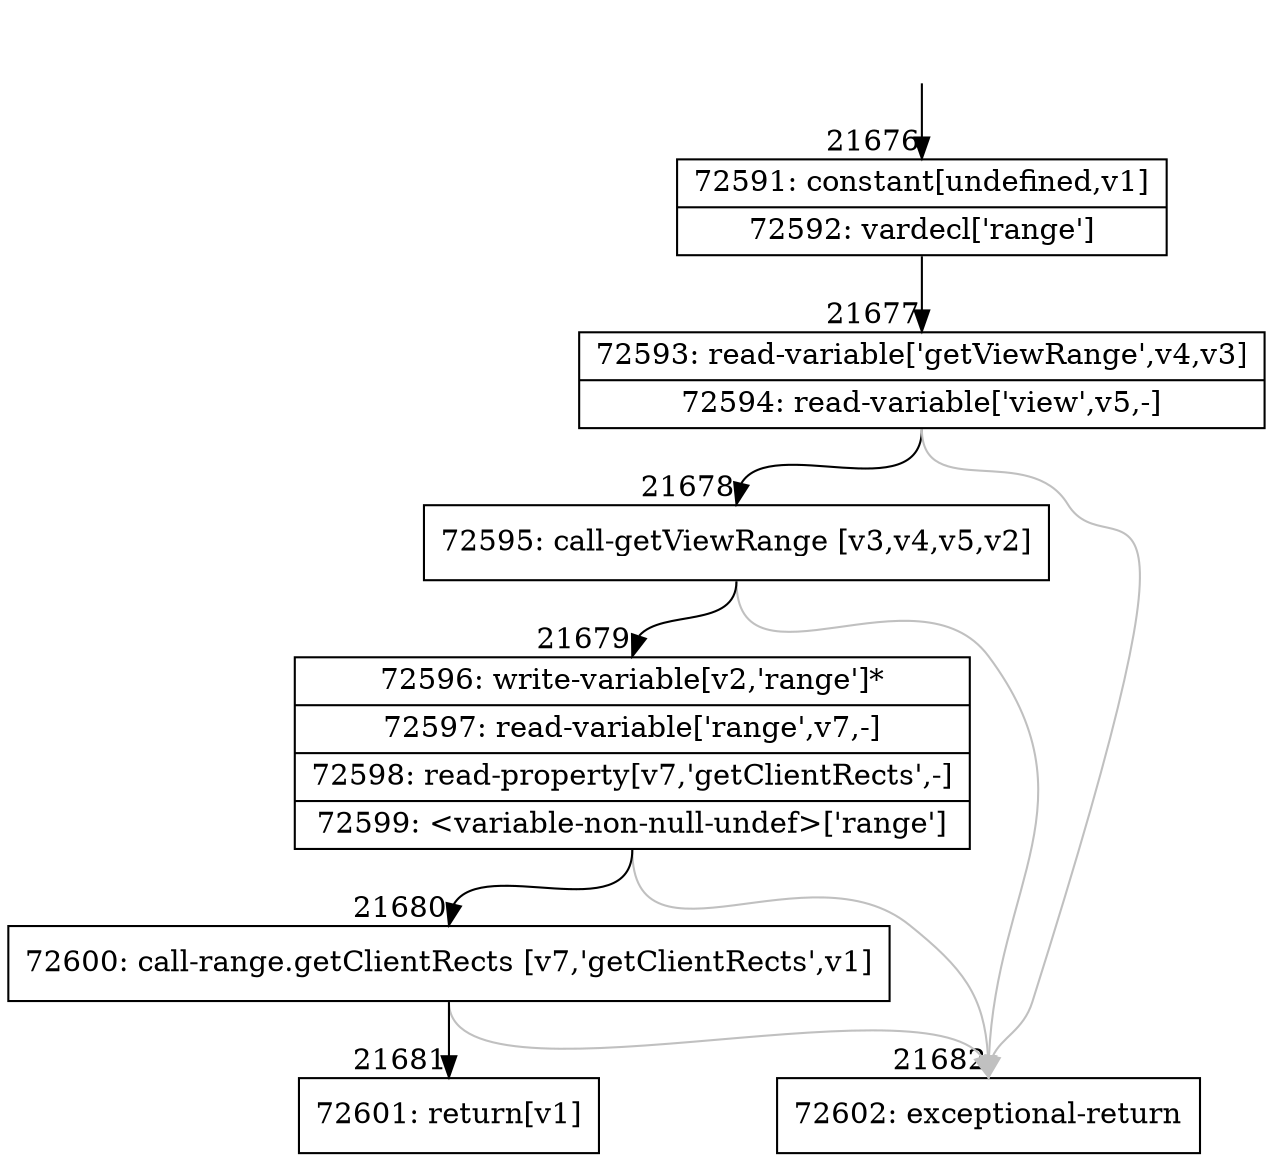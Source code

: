 digraph {
rankdir="TD"
BB_entry1896[shape=none,label=""];
BB_entry1896 -> BB21676 [tailport=s, headport=n, headlabel="    21676"]
BB21676 [shape=record label="{72591: constant[undefined,v1]|72592: vardecl['range']}" ] 
BB21676 -> BB21677 [tailport=s, headport=n, headlabel="      21677"]
BB21677 [shape=record label="{72593: read-variable['getViewRange',v4,v3]|72594: read-variable['view',v5,-]}" ] 
BB21677 -> BB21678 [tailport=s, headport=n, headlabel="      21678"]
BB21677 -> BB21682 [tailport=s, headport=n, color=gray, headlabel="      21682"]
BB21678 [shape=record label="{72595: call-getViewRange [v3,v4,v5,v2]}" ] 
BB21678 -> BB21679 [tailport=s, headport=n, headlabel="      21679"]
BB21678 -> BB21682 [tailport=s, headport=n, color=gray]
BB21679 [shape=record label="{72596: write-variable[v2,'range']*|72597: read-variable['range',v7,-]|72598: read-property[v7,'getClientRects',-]|72599: \<variable-non-null-undef\>['range']}" ] 
BB21679 -> BB21680 [tailport=s, headport=n, headlabel="      21680"]
BB21679 -> BB21682 [tailport=s, headport=n, color=gray]
BB21680 [shape=record label="{72600: call-range.getClientRects [v7,'getClientRects',v1]}" ] 
BB21680 -> BB21681 [tailport=s, headport=n, headlabel="      21681"]
BB21680 -> BB21682 [tailport=s, headport=n, color=gray]
BB21681 [shape=record label="{72601: return[v1]}" ] 
BB21682 [shape=record label="{72602: exceptional-return}" ] 
//#$~ 40537
}
